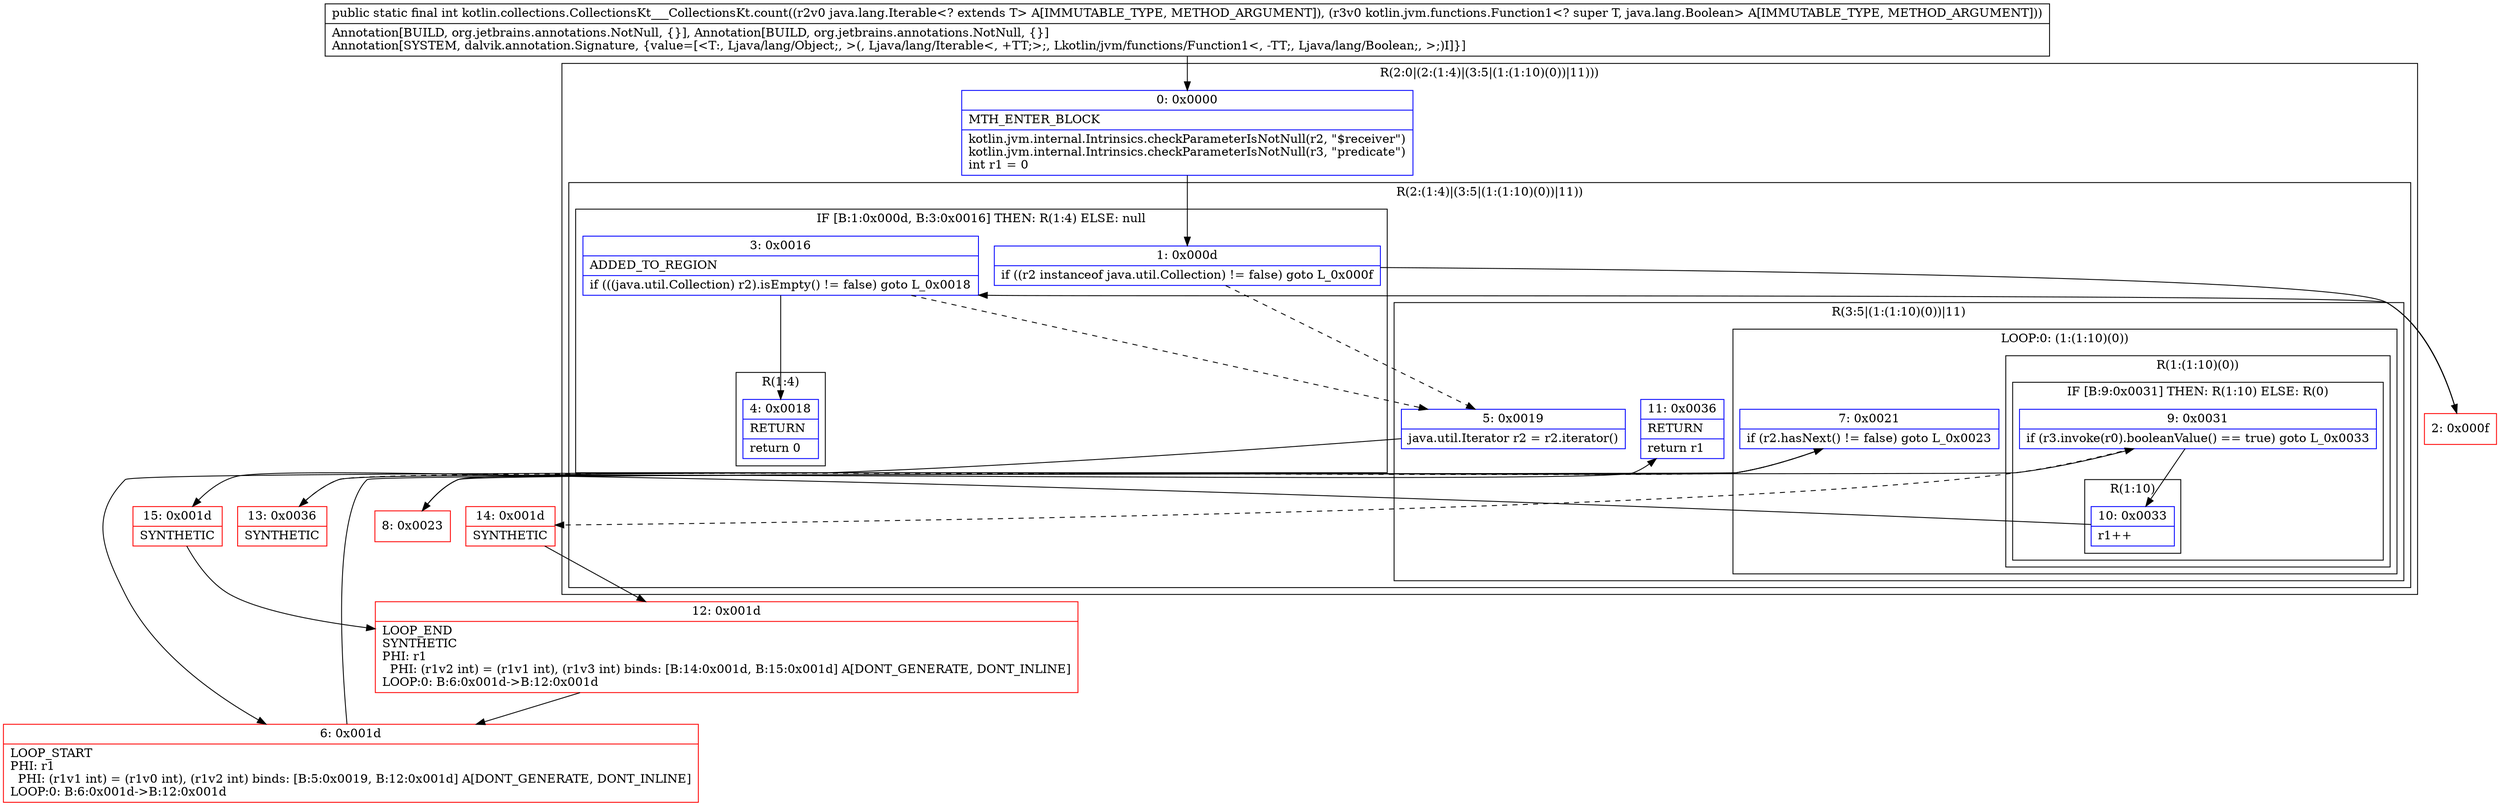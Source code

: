 digraph "CFG forkotlin.collections.CollectionsKt___CollectionsKt.count(Ljava\/lang\/Iterable;Lkotlin\/jvm\/functions\/Function1;)I" {
subgraph cluster_Region_995323644 {
label = "R(2:0|(2:(1:4)|(3:5|(1:(1:10)(0))|11)))";
node [shape=record,color=blue];
Node_0 [shape=record,label="{0\:\ 0x0000|MTH_ENTER_BLOCK\l|kotlin.jvm.internal.Intrinsics.checkParameterIsNotNull(r2, \"$receiver\")\lkotlin.jvm.internal.Intrinsics.checkParameterIsNotNull(r3, \"predicate\")\lint r1 = 0\l}"];
subgraph cluster_Region_2056207149 {
label = "R(2:(1:4)|(3:5|(1:(1:10)(0))|11))";
node [shape=record,color=blue];
subgraph cluster_IfRegion_1482034478 {
label = "IF [B:1:0x000d, B:3:0x0016] THEN: R(1:4) ELSE: null";
node [shape=record,color=blue];
Node_1 [shape=record,label="{1\:\ 0x000d|if ((r2 instanceof java.util.Collection) != false) goto L_0x000f\l}"];
Node_3 [shape=record,label="{3\:\ 0x0016|ADDED_TO_REGION\l|if (((java.util.Collection) r2).isEmpty() != false) goto L_0x0018\l}"];
subgraph cluster_Region_335887402 {
label = "R(1:4)";
node [shape=record,color=blue];
Node_4 [shape=record,label="{4\:\ 0x0018|RETURN\l|return 0\l}"];
}
}
subgraph cluster_Region_1392708518 {
label = "R(3:5|(1:(1:10)(0))|11)";
node [shape=record,color=blue];
Node_5 [shape=record,label="{5\:\ 0x0019|java.util.Iterator r2 = r2.iterator()\l}"];
subgraph cluster_LoopRegion_1150005575 {
label = "LOOP:0: (1:(1:10)(0))";
node [shape=record,color=blue];
Node_7 [shape=record,label="{7\:\ 0x0021|if (r2.hasNext() != false) goto L_0x0023\l}"];
subgraph cluster_Region_1205779624 {
label = "R(1:(1:10)(0))";
node [shape=record,color=blue];
subgraph cluster_IfRegion_789181952 {
label = "IF [B:9:0x0031] THEN: R(1:10) ELSE: R(0)";
node [shape=record,color=blue];
Node_9 [shape=record,label="{9\:\ 0x0031|if (r3.invoke(r0).booleanValue() == true) goto L_0x0033\l}"];
subgraph cluster_Region_1576257072 {
label = "R(1:10)";
node [shape=record,color=blue];
Node_10 [shape=record,label="{10\:\ 0x0033|r1++\l}"];
}
subgraph cluster_Region_307260327 {
label = "R(0)";
node [shape=record,color=blue];
}
}
}
}
Node_11 [shape=record,label="{11\:\ 0x0036|RETURN\l|return r1\l}"];
}
}
}
Node_2 [shape=record,color=red,label="{2\:\ 0x000f}"];
Node_6 [shape=record,color=red,label="{6\:\ 0x001d|LOOP_START\lPHI: r1 \l  PHI: (r1v1 int) = (r1v0 int), (r1v2 int) binds: [B:5:0x0019, B:12:0x001d] A[DONT_GENERATE, DONT_INLINE]\lLOOP:0: B:6:0x001d\-\>B:12:0x001d\l}"];
Node_8 [shape=record,color=red,label="{8\:\ 0x0023}"];
Node_12 [shape=record,color=red,label="{12\:\ 0x001d|LOOP_END\lSYNTHETIC\lPHI: r1 \l  PHI: (r1v2 int) = (r1v1 int), (r1v3 int) binds: [B:14:0x001d, B:15:0x001d] A[DONT_GENERATE, DONT_INLINE]\lLOOP:0: B:6:0x001d\-\>B:12:0x001d\l}"];
Node_13 [shape=record,color=red,label="{13\:\ 0x0036|SYNTHETIC\l}"];
Node_14 [shape=record,color=red,label="{14\:\ 0x001d|SYNTHETIC\l}"];
Node_15 [shape=record,color=red,label="{15\:\ 0x001d|SYNTHETIC\l}"];
MethodNode[shape=record,label="{public static final int kotlin.collections.CollectionsKt___CollectionsKt.count((r2v0 java.lang.Iterable\<? extends T\> A[IMMUTABLE_TYPE, METHOD_ARGUMENT]), (r3v0 kotlin.jvm.functions.Function1\<? super T, java.lang.Boolean\> A[IMMUTABLE_TYPE, METHOD_ARGUMENT]))  | Annotation[BUILD, org.jetbrains.annotations.NotNull, \{\}], Annotation[BUILD, org.jetbrains.annotations.NotNull, \{\}]\lAnnotation[SYSTEM, dalvik.annotation.Signature, \{value=[\<T:, Ljava\/lang\/Object;, \>(, Ljava\/lang\/Iterable\<, +TT;\>;, Lkotlin\/jvm\/functions\/Function1\<, \-TT;, Ljava\/lang\/Boolean;, \>;)I]\}]\l}"];
MethodNode -> Node_0;
Node_0 -> Node_1;
Node_1 -> Node_2;
Node_1 -> Node_5[style=dashed];
Node_3 -> Node_4;
Node_3 -> Node_5[style=dashed];
Node_5 -> Node_6;
Node_7 -> Node_8;
Node_7 -> Node_13[style=dashed];
Node_9 -> Node_10;
Node_9 -> Node_14[style=dashed];
Node_10 -> Node_15;
Node_2 -> Node_3;
Node_6 -> Node_7;
Node_8 -> Node_9;
Node_12 -> Node_6;
Node_13 -> Node_11;
Node_14 -> Node_12;
Node_15 -> Node_12;
}

